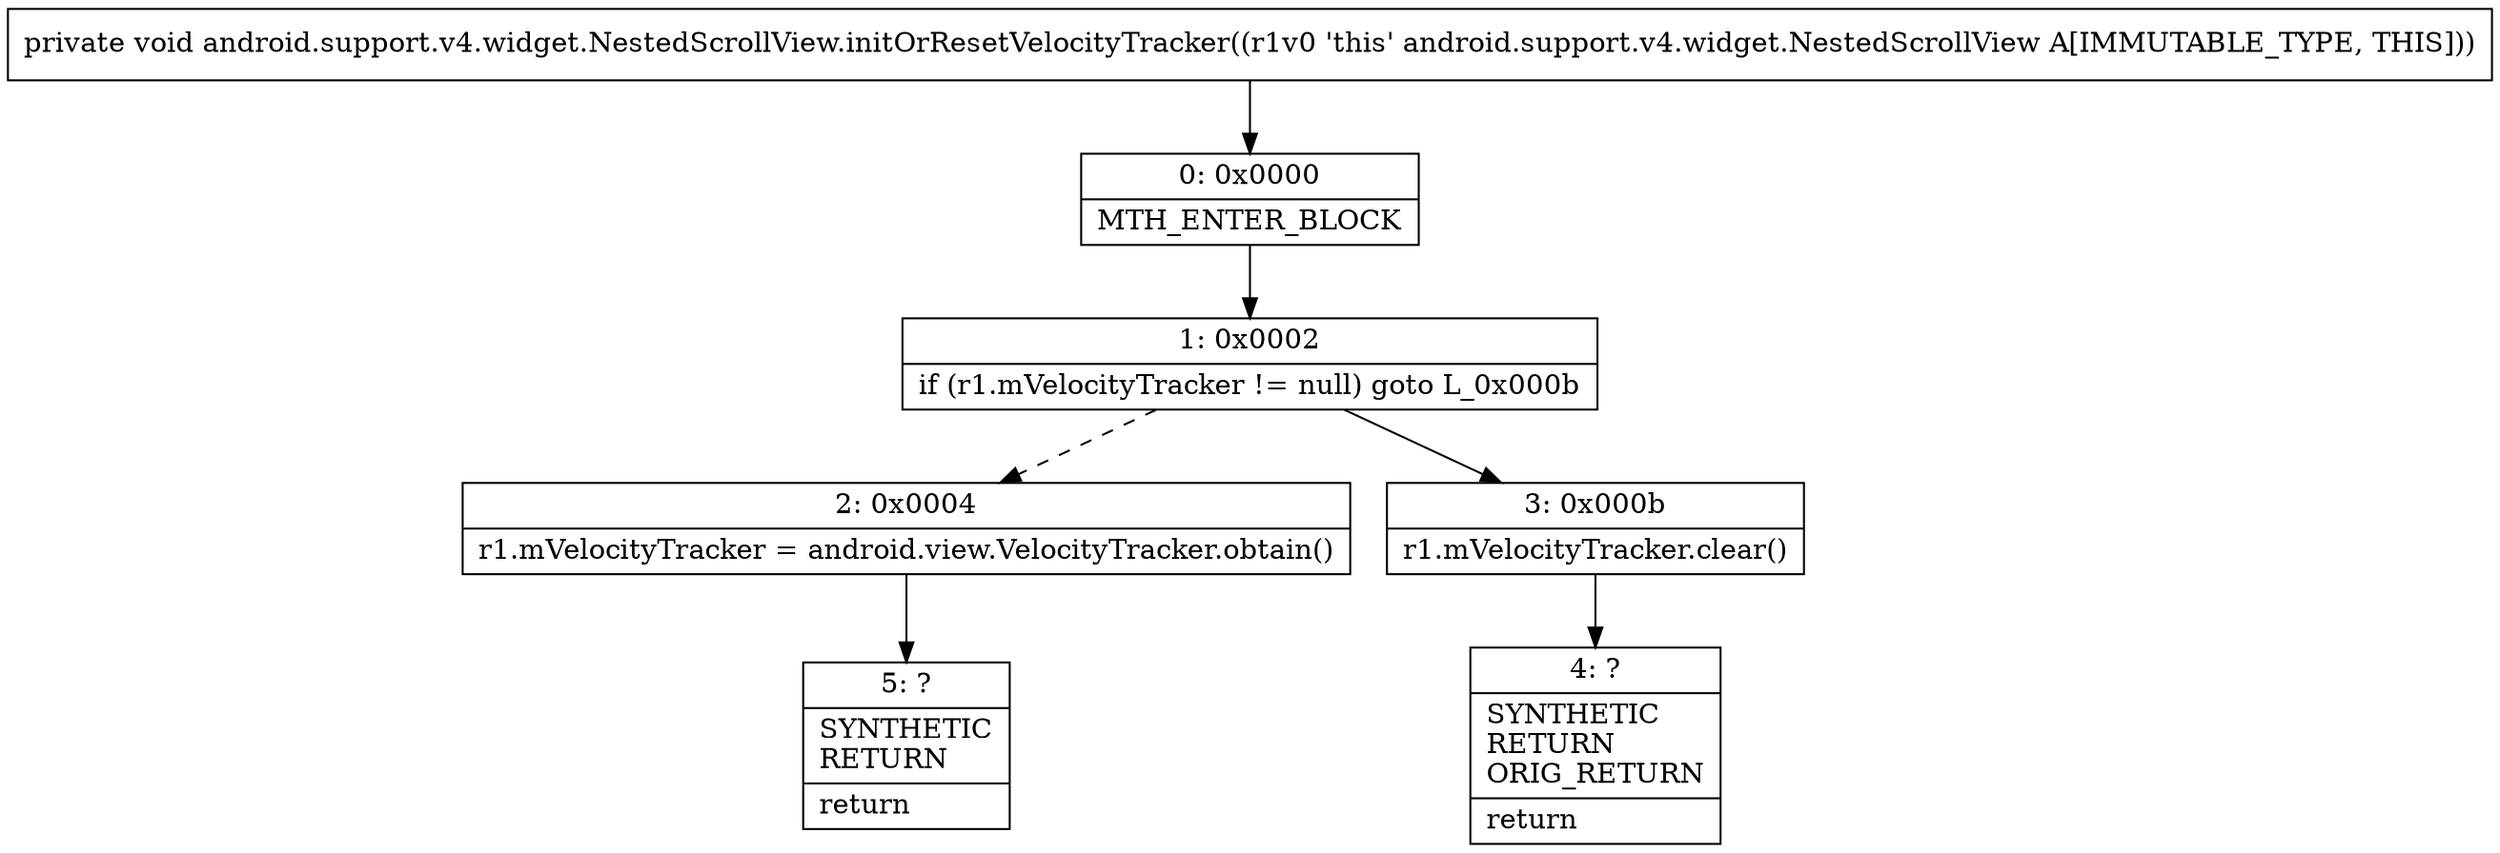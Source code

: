 digraph "CFG forandroid.support.v4.widget.NestedScrollView.initOrResetVelocityTracker()V" {
Node_0 [shape=record,label="{0\:\ 0x0000|MTH_ENTER_BLOCK\l}"];
Node_1 [shape=record,label="{1\:\ 0x0002|if (r1.mVelocityTracker != null) goto L_0x000b\l}"];
Node_2 [shape=record,label="{2\:\ 0x0004|r1.mVelocityTracker = android.view.VelocityTracker.obtain()\l}"];
Node_3 [shape=record,label="{3\:\ 0x000b|r1.mVelocityTracker.clear()\l}"];
Node_4 [shape=record,label="{4\:\ ?|SYNTHETIC\lRETURN\lORIG_RETURN\l|return\l}"];
Node_5 [shape=record,label="{5\:\ ?|SYNTHETIC\lRETURN\l|return\l}"];
MethodNode[shape=record,label="{private void android.support.v4.widget.NestedScrollView.initOrResetVelocityTracker((r1v0 'this' android.support.v4.widget.NestedScrollView A[IMMUTABLE_TYPE, THIS])) }"];
MethodNode -> Node_0;
Node_0 -> Node_1;
Node_1 -> Node_2[style=dashed];
Node_1 -> Node_3;
Node_2 -> Node_5;
Node_3 -> Node_4;
}

